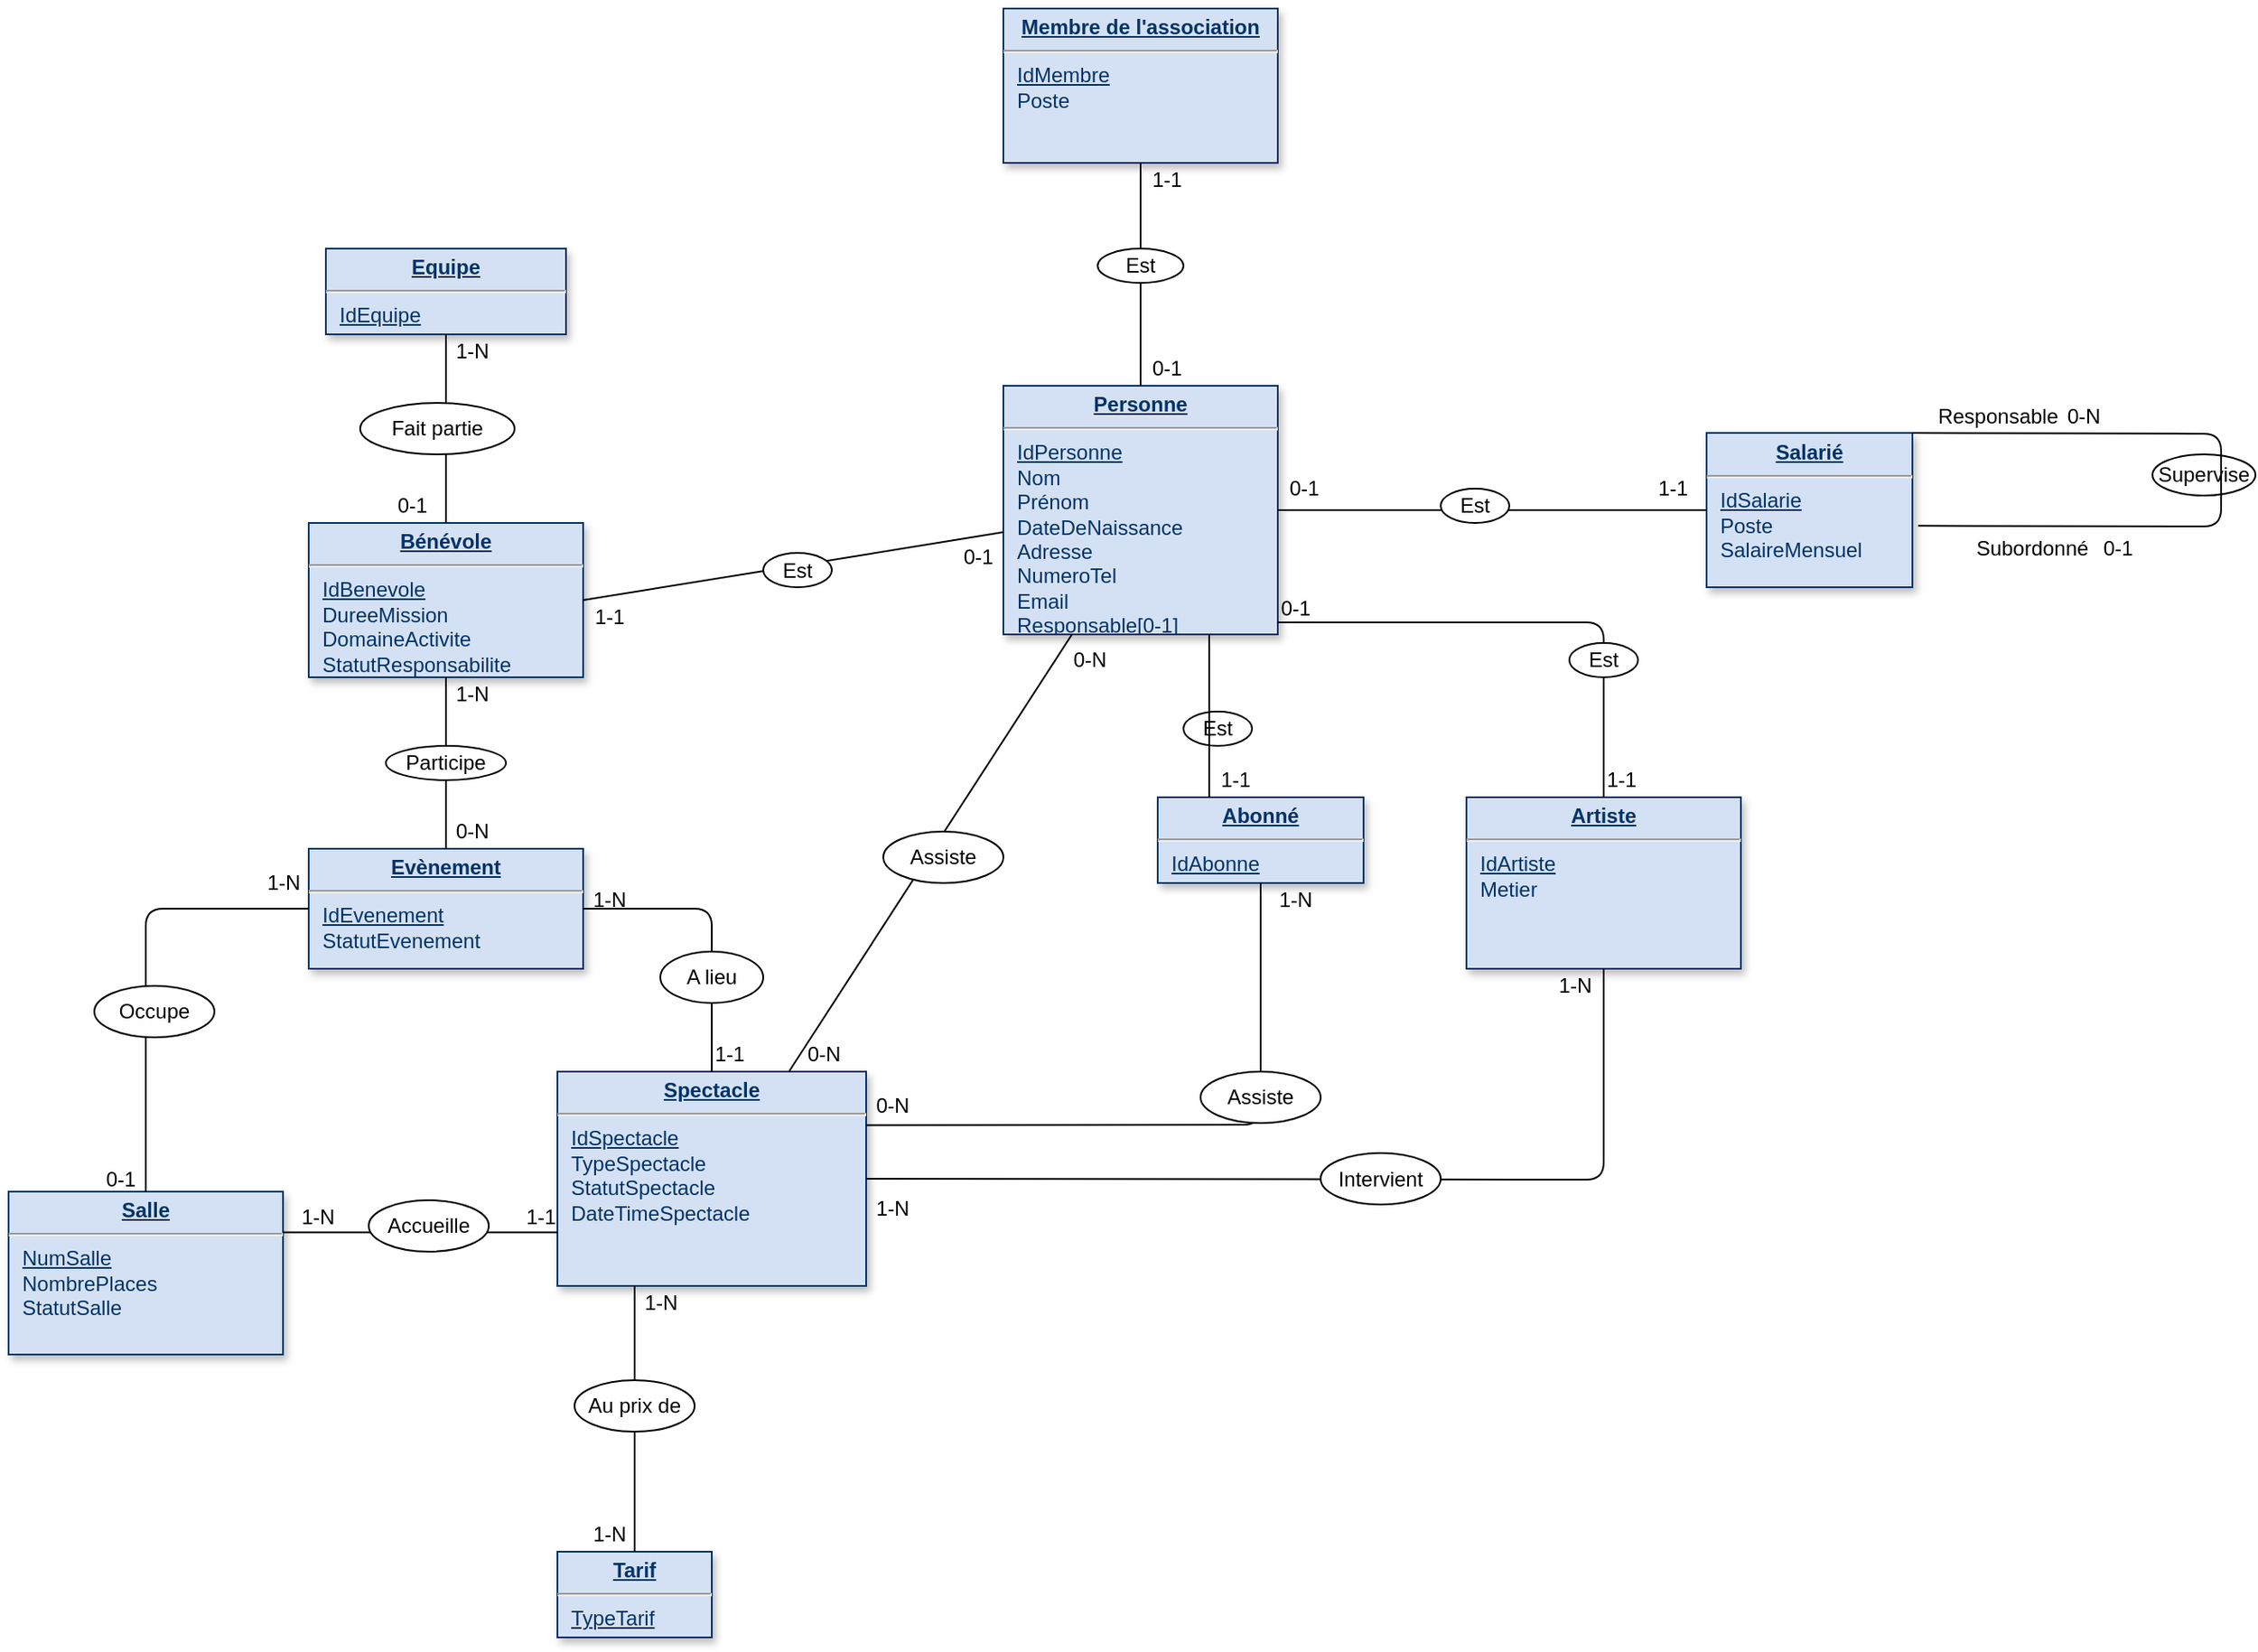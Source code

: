 <mxfile version="14.5.3" type="device"><diagram id="WsoXQUO-bvGQQXiubyZI" name="Page-1"><mxGraphModel dx="1689" dy="2088" grid="1" gridSize="10" guides="1" tooltips="1" connect="1" arrows="1" fold="1" page="1" pageScale="1" pageWidth="827" pageHeight="1169" math="0" shadow="0"><root><mxCell id="0"/><mxCell id="1" parent="0"/><mxCell id="4RZ1Q2TflOnlCEdZbGdB-1" value="&lt;p style=&quot;margin: 0px ; margin-top: 4px ; text-align: center ; text-decoration: underline&quot;&gt;&lt;b&gt;Evènement&lt;/b&gt;&lt;/p&gt;&lt;hr&gt;&lt;p style=&quot;margin: 0px ; margin-left: 8px&quot;&gt;&lt;u&gt;IdEvenement&lt;/u&gt;&lt;/p&gt;&lt;p style=&quot;margin: 0px ; margin-left: 8px&quot;&gt;StatutEvenement&lt;/p&gt;" style="verticalAlign=top;align=left;overflow=fill;fontSize=12;fontFamily=Helvetica;html=1;strokeColor=#003366;shadow=1;fillColor=#D4E1F5;fontColor=#003366" parent="1" vertex="1"><mxGeometry x="345" y="-220" width="160" height="70" as="geometry"/></mxCell><mxCell id="4RZ1Q2TflOnlCEdZbGdB-2" value="&lt;p style=&quot;margin: 0px ; margin-top: 4px ; text-align: center ; text-decoration: underline&quot;&gt;&lt;strong&gt;Personne&lt;/strong&gt;&lt;/p&gt;&lt;hr&gt;&lt;p style=&quot;margin: 0px ; margin-left: 8px&quot;&gt;&lt;u&gt;IdPersonne&lt;/u&gt;&lt;/p&gt;&lt;p style=&quot;margin: 0px ; margin-left: 8px&quot;&gt;Nom&lt;/p&gt;&lt;p style=&quot;margin: 0px ; margin-left: 8px&quot;&gt;Prénom&lt;/p&gt;&lt;p style=&quot;margin: 0px ; margin-left: 8px&quot;&gt;DateDeNaissance&lt;/p&gt;&lt;p style=&quot;margin: 0px ; margin-left: 8px&quot;&gt;Adresse&lt;/p&gt;&lt;p style=&quot;margin: 0px ; margin-left: 8px&quot;&gt;NumeroTel&lt;/p&gt;&lt;p style=&quot;margin: 0px ; margin-left: 8px&quot;&gt;Email&lt;/p&gt;&lt;p style=&quot;margin: 0px ; margin-left: 8px&quot;&gt;Responsable[0-1]&lt;br&gt;&lt;/p&gt;" style="verticalAlign=top;align=left;overflow=fill;fontSize=12;fontFamily=Helvetica;html=1;strokeColor=#003366;shadow=1;fillColor=#D4E1F5;fontColor=#003366" parent="1" vertex="1"><mxGeometry x="750" y="-490" width="160" height="145" as="geometry"/></mxCell><mxCell id="4RZ1Q2TflOnlCEdZbGdB-3" value="&lt;p style=&quot;margin: 0px ; margin-top: 4px ; text-align: center ; text-decoration: underline&quot;&gt;&lt;strong&gt;Spectacle&lt;/strong&gt;&lt;/p&gt;&lt;hr&gt;&lt;p style=&quot;margin: 0px ; margin-left: 8px&quot;&gt;&lt;u&gt;IdSpectacle&lt;/u&gt;&lt;/p&gt;&lt;p style=&quot;margin: 0px ; margin-left: 8px&quot;&gt;TypeSpectacle&lt;/p&gt;&lt;p style=&quot;margin: 0px ; margin-left: 8px&quot;&gt;StatutSpectacle&lt;/p&gt;&lt;p style=&quot;margin: 0px ; margin-left: 8px&quot;&gt;DateTimeSpectacle&lt;/p&gt;&lt;p style=&quot;margin: 0px ; margin-left: 8px&quot;&gt;&lt;br&gt;&lt;/p&gt;" style="verticalAlign=top;align=left;overflow=fill;fontSize=12;fontFamily=Helvetica;html=1;strokeColor=#003366;shadow=1;fillColor=#D4E1F5;fontColor=#003366" parent="1" vertex="1"><mxGeometry x="490" y="-90" width="180" height="125" as="geometry"/></mxCell><mxCell id="4RZ1Q2TflOnlCEdZbGdB-4" value="&lt;p style=&quot;margin: 0px ; margin-top: 4px ; text-align: center ; text-decoration: underline&quot;&gt;&lt;strong&gt;Bénévole&lt;/strong&gt;&lt;/p&gt;&lt;hr&gt;&lt;p style=&quot;margin: 0px ; margin-left: 8px&quot;&gt;&lt;u&gt;IdBenevole&lt;/u&gt;&lt;/p&gt;&lt;p style=&quot;margin: 0px ; margin-left: 8px&quot;&gt;DureeMission&lt;/p&gt;&lt;p style=&quot;margin: 0px ; margin-left: 8px&quot;&gt;DomaineActivite&lt;/p&gt;&lt;p style=&quot;margin: 0px ; margin-left: 8px&quot;&gt;StatutResponsabilite&lt;/p&gt;&lt;p style=&quot;margin: 0px ; margin-left: 8px&quot;&gt;&lt;br&gt;&lt;/p&gt;&lt;p style=&quot;margin: 0px ; margin-left: 8px&quot;&gt;&lt;br&gt;&lt;/p&gt;" style="verticalAlign=top;align=left;overflow=fill;fontSize=12;fontFamily=Helvetica;html=1;strokeColor=#003366;shadow=1;fillColor=#D4E1F5;fontColor=#003366" parent="1" vertex="1"><mxGeometry x="345" y="-410" width="160" height="90" as="geometry"/></mxCell><mxCell id="4RZ1Q2TflOnlCEdZbGdB-5" value="&lt;p style=&quot;margin: 0px ; margin-top: 4px ; text-align: center ; text-decoration: underline&quot;&gt;&lt;strong&gt;Artiste&lt;/strong&gt;&lt;/p&gt;&lt;hr&gt;&lt;p style=&quot;margin: 0px ; margin-left: 8px&quot;&gt;&lt;u&gt;IdArtiste&lt;/u&gt;&lt;/p&gt;&lt;p style=&quot;margin: 0px ; margin-left: 8px&quot;&gt;&lt;span&gt;Metier&lt;/span&gt;&lt;br&gt;&lt;/p&gt;&lt;p style=&quot;margin: 0px ; margin-left: 8px&quot;&gt;&lt;br&gt;&lt;/p&gt;" style="verticalAlign=top;align=left;overflow=fill;fontSize=12;fontFamily=Helvetica;html=1;strokeColor=#003366;shadow=1;fillColor=#D4E1F5;fontColor=#003366" parent="1" vertex="1"><mxGeometry x="1020.0" y="-250.0" width="160" height="100" as="geometry"/></mxCell><mxCell id="4RZ1Q2TflOnlCEdZbGdB-6" value="&lt;p style=&quot;margin: 0px ; margin-top: 4px ; text-align: center ; text-decoration: underline&quot;&gt;&lt;b&gt;Salle&lt;/b&gt;&lt;/p&gt;&lt;hr&gt;&lt;p style=&quot;margin: 0px ; margin-left: 8px&quot;&gt;&lt;u&gt;NumSalle&lt;/u&gt;&lt;/p&gt;&lt;p style=&quot;margin: 0px ; margin-left: 8px&quot;&gt;NombrePlaces&lt;/p&gt;&lt;p style=&quot;margin: 0px ; margin-left: 8px&quot;&gt;StatutSalle&lt;/p&gt;" style="verticalAlign=top;align=left;overflow=fill;fontSize=12;fontFamily=Helvetica;html=1;strokeColor=#003366;shadow=1;fillColor=#D4E1F5;fontColor=#003366" parent="1" vertex="1"><mxGeometry x="170" y="-20" width="160" height="95" as="geometry"/></mxCell><mxCell id="4RZ1Q2TflOnlCEdZbGdB-8" value="&lt;p style=&quot;margin: 0px ; margin-top: 4px ; text-align: center ; text-decoration: underline&quot;&gt;&lt;b&gt;Salarié&lt;/b&gt;&lt;/p&gt;&lt;hr&gt;&lt;p style=&quot;margin: 0px ; margin-left: 8px&quot;&gt;&lt;span&gt;&lt;u&gt;IdSalarie&lt;/u&gt;&lt;/span&gt;&lt;br&gt;&lt;/p&gt;&lt;p style=&quot;margin: 0px ; margin-left: 8px&quot;&gt;&lt;span&gt;Poste&lt;/span&gt;&lt;br&gt;&lt;/p&gt;&lt;p style=&quot;margin: 0px ; margin-left: 8px&quot;&gt;&lt;span&gt;SalaireMensuel&lt;/span&gt;&lt;/p&gt;" style="verticalAlign=top;align=left;overflow=fill;fontSize=12;fontFamily=Helvetica;html=1;strokeColor=#003366;shadow=1;fillColor=#D4E1F5;fontColor=#003366" parent="1" vertex="1"><mxGeometry x="1160" y="-462.5" width="120" height="90" as="geometry"/></mxCell><mxCell id="4RZ1Q2TflOnlCEdZbGdB-9" value="&lt;p style=&quot;margin: 0px ; margin-top: 4px ; text-align: center ; text-decoration: underline&quot;&gt;&lt;b&gt;Membre de l'association&lt;/b&gt;&lt;/p&gt;&lt;hr&gt;&lt;p style=&quot;margin: 0px ; margin-left: 8px&quot;&gt;&lt;u&gt;IdMembre&lt;/u&gt;&lt;/p&gt;&lt;p style=&quot;margin: 0px ; margin-left: 8px&quot;&gt;Poste&lt;/p&gt;&lt;p style=&quot;margin: 0px ; margin-left: 8px&quot;&gt;&lt;br&gt;&lt;/p&gt;" style="verticalAlign=top;align=left;overflow=fill;fontSize=12;fontFamily=Helvetica;html=1;strokeColor=#003366;shadow=1;fillColor=#D4E1F5;fontColor=#003366" parent="1" vertex="1"><mxGeometry x="750" y="-710" width="160" height="90" as="geometry"/></mxCell><mxCell id="4RZ1Q2TflOnlCEdZbGdB-12" value="&lt;p style=&quot;margin: 0px ; margin-top: 4px ; text-align: center ; text-decoration: underline&quot;&gt;&lt;b&gt;Abonné&lt;/b&gt;&lt;/p&gt;&lt;hr&gt;&lt;p style=&quot;margin: 0px ; margin-left: 8px&quot;&gt;&lt;u&gt;IdAbonne&lt;/u&gt;&lt;/p&gt;&lt;p style=&quot;margin: 0px ; margin-left: 8px&quot;&gt;&lt;br&gt;&lt;/p&gt;" style="verticalAlign=top;align=left;overflow=fill;fontSize=12;fontFamily=Helvetica;html=1;strokeColor=#003366;shadow=1;fillColor=#D4E1F5;fontColor=#003366" parent="1" vertex="1"><mxGeometry x="840" y="-250" width="120" height="50" as="geometry"/></mxCell><mxCell id="4RZ1Q2TflOnlCEdZbGdB-13" value="&lt;p style=&quot;margin: 0px ; margin-top: 4px ; text-align: center ; text-decoration: underline&quot;&gt;&lt;b&gt;Tarif&lt;/b&gt;&lt;/p&gt;&lt;hr&gt;&lt;p style=&quot;margin: 0px ; margin-left: 8px&quot;&gt;&lt;u&gt;TypeTarif&lt;/u&gt;&lt;/p&gt;" style="verticalAlign=top;align=left;overflow=fill;fontSize=12;fontFamily=Helvetica;html=1;strokeColor=#003366;shadow=1;fillColor=#D4E1F5;fontColor=#003366" parent="1" vertex="1"><mxGeometry x="490" y="190" width="90" height="50" as="geometry"/></mxCell><mxCell id="4RZ1Q2TflOnlCEdZbGdB-14" value="&lt;p style=&quot;margin: 0px ; margin-top: 4px ; text-align: center ; text-decoration: underline&quot;&gt;&lt;b&gt;Equipe&lt;/b&gt;&lt;/p&gt;&lt;hr&gt;&lt;p style=&quot;margin: 0px ; margin-left: 8px&quot;&gt;&lt;u&gt;IdEquipe&lt;/u&gt;&lt;/p&gt;&lt;p style=&quot;margin: 0px ; margin-left: 8px&quot;&gt;&lt;br&gt;&lt;/p&gt;&lt;p style=&quot;margin: 0px ; margin-left: 8px&quot;&gt;&lt;br&gt;&lt;/p&gt;" style="verticalAlign=top;align=left;overflow=fill;fontSize=12;fontFamily=Helvetica;html=1;strokeColor=#003366;shadow=1;fillColor=#D4E1F5;fontColor=#003366" parent="1" vertex="1"><mxGeometry x="355" y="-570" width="140" height="50" as="geometry"/></mxCell><mxCell id="4RZ1Q2TflOnlCEdZbGdB-15" value="" style="endArrow=none;html=1;entryX=0;entryY=0.75;entryDx=0;entryDy=0;exitX=1;exitY=0.25;exitDx=0;exitDy=0;" parent="1" source="4RZ1Q2TflOnlCEdZbGdB-6" target="4RZ1Q2TflOnlCEdZbGdB-3" edge="1"><mxGeometry width="50" height="50" relative="1" as="geometry"><mxPoint x="340" y="85" as="sourcePoint"/><mxPoint x="390" y="35" as="targetPoint"/></mxGeometry></mxCell><mxCell id="4RZ1Q2TflOnlCEdZbGdB-16" value="" style="endArrow=none;html=1;exitX=0.5;exitY=1;exitDx=0;exitDy=0;entryX=0.5;entryY=0;entryDx=0;entryDy=0;" parent="1" source="4RZ1Q2TflOnlCEdZbGdB-4" target="4RZ1Q2TflOnlCEdZbGdB-1" edge="1"><mxGeometry width="50" height="50" relative="1" as="geometry"><mxPoint x="290" y="-140" as="sourcePoint"/><mxPoint x="340" y="-190" as="targetPoint"/></mxGeometry></mxCell><mxCell id="4RZ1Q2TflOnlCEdZbGdB-17" value="" style="endArrow=none;html=1;entryX=1;entryY=0.5;entryDx=0;entryDy=0;" parent="1" source="4RZ1Q2TflOnlCEdZbGdB-3" target="4RZ1Q2TflOnlCEdZbGdB-1" edge="1"><mxGeometry width="50" height="50" relative="1" as="geometry"><mxPoint x="450" y="-100" as="sourcePoint"/><mxPoint x="500" y="-150" as="targetPoint"/><Array as="points"><mxPoint x="580" y="-185"/></Array></mxGeometry></mxCell><mxCell id="4RZ1Q2TflOnlCEdZbGdB-18" value="" style="endArrow=none;html=1;entryX=0.5;entryY=1;entryDx=0;entryDy=0;exitX=1;exitY=0.5;exitDx=0;exitDy=0;" parent="1" source="4RZ1Q2TflOnlCEdZbGdB-3" target="4RZ1Q2TflOnlCEdZbGdB-5" edge="1"><mxGeometry width="50" height="50" relative="1" as="geometry"><mxPoint x="670" y="-15" as="sourcePoint"/><mxPoint x="720" y="-65" as="targetPoint"/><Array as="points"><mxPoint x="1100" y="-27"/></Array></mxGeometry></mxCell><mxCell id="4RZ1Q2TflOnlCEdZbGdB-19" value="" style="endArrow=none;html=1;entryX=0.25;entryY=1;entryDx=0;entryDy=0;exitX=0.5;exitY=0;exitDx=0;exitDy=0;" parent="1" source="4RZ1Q2TflOnlCEdZbGdB-13" target="4RZ1Q2TflOnlCEdZbGdB-3" edge="1"><mxGeometry width="50" height="50" relative="1" as="geometry"><mxPoint x="480" y="85" as="sourcePoint"/><mxPoint x="530" y="35" as="targetPoint"/></mxGeometry></mxCell><mxCell id="4RZ1Q2TflOnlCEdZbGdB-21" value="" style="endArrow=none;html=1;exitX=0.5;exitY=0;exitDx=0;exitDy=0;entryX=1;entryY=0.952;entryDx=0;entryDy=0;entryPerimeter=0;" parent="1" source="4RZ1Q2TflOnlCEdZbGdB-5" target="4RZ1Q2TflOnlCEdZbGdB-2" edge="1"><mxGeometry width="50" height="50" relative="1" as="geometry"><mxPoint x="1230" y="-280" as="sourcePoint"/><mxPoint x="960" y="-323.097" as="targetPoint"/><Array as="points"><mxPoint x="1100" y="-352"/></Array></mxGeometry></mxCell><mxCell id="4RZ1Q2TflOnlCEdZbGdB-22" value="" style="endArrow=none;html=1;exitX=0.5;exitY=0;exitDx=0;exitDy=0;entryX=0.5;entryY=1;entryDx=0;entryDy=0;" parent="1" source="4RZ1Q2TflOnlCEdZbGdB-2" target="4RZ1Q2TflOnlCEdZbGdB-9" edge="1"><mxGeometry width="50" height="50" relative="1" as="geometry"><mxPoint x="730" y="-410" as="sourcePoint"/><mxPoint x="780" y="-460" as="targetPoint"/></mxGeometry></mxCell><mxCell id="4RZ1Q2TflOnlCEdZbGdB-25" value="" style="endArrow=none;html=1;entryX=0.5;entryY=1;entryDx=0;entryDy=0;exitX=0.5;exitY=0;exitDx=0;exitDy=0;" parent="1" source="4RZ1Q2TflOnlCEdZbGdB-4" target="4RZ1Q2TflOnlCEdZbGdB-14" edge="1"><mxGeometry width="50" height="50" relative="1" as="geometry"><mxPoint x="180" y="-230" as="sourcePoint"/><mxPoint x="230" y="-280" as="targetPoint"/><Array as="points"/></mxGeometry></mxCell><mxCell id="4RZ1Q2TflOnlCEdZbGdB-27" value="" style="endArrow=none;html=1;entryX=0.5;entryY=1;entryDx=0;entryDy=0;exitX=1;exitY=0.25;exitDx=0;exitDy=0;" parent="1" source="4RZ1Q2TflOnlCEdZbGdB-3" target="4RZ1Q2TflOnlCEdZbGdB-12" edge="1"><mxGeometry width="50" height="50" relative="1" as="geometry"><mxPoint x="917.96" y="-49.025" as="sourcePoint"/><mxPoint x="1070" y="-60" as="targetPoint"/><Array as="points"><mxPoint x="900" y="-59"/></Array></mxGeometry></mxCell><mxCell id="4RZ1Q2TflOnlCEdZbGdB-30" value="" style="endArrow=none;html=1;exitX=1;exitY=0.5;exitDx=0;exitDy=0;" parent="1" source="4RZ1Q2TflOnlCEdZbGdB-4" target="4RZ1Q2TflOnlCEdZbGdB-2" edge="1"><mxGeometry width="50" height="50" relative="1" as="geometry"><mxPoint x="520" y="-340" as="sourcePoint"/><mxPoint x="570" y="-390" as="targetPoint"/></mxGeometry></mxCell><mxCell id="4RZ1Q2TflOnlCEdZbGdB-32" value="" style="endArrow=none;html=1;entryX=0;entryY=0.5;entryDx=0;entryDy=0;exitX=1;exitY=0.5;exitDx=0;exitDy=0;" parent="1" source="4RZ1Q2TflOnlCEdZbGdB-2" target="4RZ1Q2TflOnlCEdZbGdB-8" edge="1"><mxGeometry width="50" height="50" relative="1" as="geometry"><mxPoint x="1090" y="-460" as="sourcePoint"/><mxPoint x="1140" y="-510" as="targetPoint"/></mxGeometry></mxCell><mxCell id="4RZ1Q2TflOnlCEdZbGdB-33" value="Accueille" style="ellipse;whiteSpace=wrap;html=1;" parent="1" vertex="1"><mxGeometry x="380" y="-15" width="70" height="30" as="geometry"/></mxCell><mxCell id="4RZ1Q2TflOnlCEdZbGdB-34" value="1-N" style="text;html=1;align=center;verticalAlign=middle;resizable=0;points=[];autosize=1;" parent="1" vertex="1"><mxGeometry x="335" y="-15" width="30" height="20" as="geometry"/></mxCell><mxCell id="4RZ1Q2TflOnlCEdZbGdB-35" value="1-1" style="text;html=1;align=center;verticalAlign=middle;resizable=0;points=[];autosize=1;" parent="1" vertex="1"><mxGeometry x="465" y="-15" width="30" height="20" as="geometry"/></mxCell><mxCell id="4RZ1Q2TflOnlCEdZbGdB-36" value="A lieu" style="ellipse;whiteSpace=wrap;html=1;" parent="1" vertex="1"><mxGeometry x="550" y="-160" width="60" height="30" as="geometry"/></mxCell><mxCell id="4RZ1Q2TflOnlCEdZbGdB-37" value="1-N" style="text;html=1;align=center;verticalAlign=middle;resizable=0;points=[];autosize=1;" parent="1" vertex="1"><mxGeometry x="505" y="-200" width="30" height="20" as="geometry"/></mxCell><mxCell id="4RZ1Q2TflOnlCEdZbGdB-38" value="1-1" style="text;html=1;align=center;verticalAlign=middle;resizable=0;points=[];autosize=1;" parent="1" vertex="1"><mxGeometry x="575" y="-110" width="30" height="20" as="geometry"/></mxCell><mxCell id="4RZ1Q2TflOnlCEdZbGdB-39" value="0-N" style="text;html=1;align=center;verticalAlign=middle;resizable=0;points=[];autosize=1;" parent="1" vertex="1"><mxGeometry x="425" y="-240" width="30" height="20" as="geometry"/></mxCell><mxCell id="4RZ1Q2TflOnlCEdZbGdB-40" value="1-N" style="text;html=1;align=center;verticalAlign=middle;resizable=0;points=[];autosize=1;" parent="1" vertex="1"><mxGeometry x="425" y="-320" width="30" height="20" as="geometry"/></mxCell><mxCell id="4RZ1Q2TflOnlCEdZbGdB-41" value="Participe" style="ellipse;whiteSpace=wrap;html=1;" parent="1" vertex="1"><mxGeometry x="390" y="-280" width="70" height="20" as="geometry"/></mxCell><mxCell id="4RZ1Q2TflOnlCEdZbGdB-42" value="1-N" style="text;html=1;align=center;verticalAlign=middle;resizable=0;points=[];autosize=1;" parent="1" vertex="1"><mxGeometry x="535" y="35" width="30" height="20" as="geometry"/></mxCell><mxCell id="4RZ1Q2TflOnlCEdZbGdB-43" value="1-N" style="text;html=1;align=center;verticalAlign=middle;resizable=0;points=[];autosize=1;" parent="1" vertex="1"><mxGeometry x="505" y="170" width="30" height="20" as="geometry"/></mxCell><mxCell id="4RZ1Q2TflOnlCEdZbGdB-44" value="Au prix de" style="ellipse;whiteSpace=wrap;html=1;" parent="1" vertex="1"><mxGeometry x="500" y="90" width="70" height="30" as="geometry"/></mxCell><mxCell id="4RZ1Q2TflOnlCEdZbGdB-46" value="1-N" style="text;html=1;align=center;verticalAlign=middle;resizable=0;points=[];autosize=1;" parent="1" vertex="1"><mxGeometry x="670" y="-20" width="30" height="20" as="geometry"/></mxCell><mxCell id="4RZ1Q2TflOnlCEdZbGdB-48" value="1-1" style="text;html=1;align=center;verticalAlign=middle;resizable=0;points=[];autosize=1;" parent="1" vertex="1"><mxGeometry x="870" y="-270" width="30" height="20" as="geometry"/></mxCell><mxCell id="4RZ1Q2TflOnlCEdZbGdB-50" value="Est" style="ellipse;whiteSpace=wrap;html=1;" parent="1" vertex="1"><mxGeometry x="855" y="-300" width="40" height="20" as="geometry"/></mxCell><mxCell id="4RZ1Q2TflOnlCEdZbGdB-51" value="1-1" style="text;html=1;align=center;verticalAlign=middle;resizable=0;points=[];autosize=1;" parent="1" vertex="1"><mxGeometry x="830" y="-620" width="30" height="20" as="geometry"/></mxCell><mxCell id="4RZ1Q2TflOnlCEdZbGdB-52" value="0-1" style="text;html=1;align=center;verticalAlign=middle;resizable=0;points=[];autosize=1;" parent="1" vertex="1"><mxGeometry x="830" y="-510" width="30" height="20" as="geometry"/></mxCell><mxCell id="4RZ1Q2TflOnlCEdZbGdB-53" value="Est" style="ellipse;whiteSpace=wrap;html=1;" parent="1" vertex="1"><mxGeometry x="805" y="-570" width="50" height="20" as="geometry"/></mxCell><mxCell id="4RZ1Q2TflOnlCEdZbGdB-71" value="Est" style="ellipse;whiteSpace=wrap;html=1;" parent="1" vertex="1"><mxGeometry x="610" y="-392.5" width="40" height="20" as="geometry"/></mxCell><mxCell id="4RZ1Q2TflOnlCEdZbGdB-72" value="1-1" style="text;html=1;align=center;verticalAlign=middle;resizable=0;points=[];autosize=1;" parent="1" vertex="1"><mxGeometry x="505" y="-365" width="30" height="20" as="geometry"/></mxCell><mxCell id="4RZ1Q2TflOnlCEdZbGdB-73" value="0-1" style="text;html=1;align=center;verticalAlign=middle;resizable=0;points=[];autosize=1;" parent="1" vertex="1"><mxGeometry x="720" y="-400" width="30" height="20" as="geometry"/></mxCell><mxCell id="4RZ1Q2TflOnlCEdZbGdB-74" value="0-1" style="text;html=1;align=center;verticalAlign=middle;resizable=0;points=[];autosize=1;" parent="1" vertex="1"><mxGeometry x="390" y="-430" width="30" height="20" as="geometry"/></mxCell><mxCell id="4RZ1Q2TflOnlCEdZbGdB-75" value="Fait partie" style="ellipse;whiteSpace=wrap;html=1;" parent="1" vertex="1"><mxGeometry x="375" y="-480" width="90" height="30" as="geometry"/></mxCell><mxCell id="4RZ1Q2TflOnlCEdZbGdB-76" value="1-N" style="text;html=1;align=center;verticalAlign=middle;resizable=0;points=[];autosize=1;" parent="1" vertex="1"><mxGeometry x="425" y="-520" width="30" height="20" as="geometry"/></mxCell><mxCell id="4RZ1Q2TflOnlCEdZbGdB-80" value="Est" style="ellipse;whiteSpace=wrap;html=1;" parent="1" vertex="1"><mxGeometry x="1005" y="-430" width="40" height="20" as="geometry"/></mxCell><mxCell id="4RZ1Q2TflOnlCEdZbGdB-81" value="1-1" style="text;html=1;align=center;verticalAlign=middle;resizable=0;points=[];autosize=1;" parent="1" vertex="1"><mxGeometry x="1125" y="-440" width="30" height="20" as="geometry"/></mxCell><mxCell id="4RZ1Q2TflOnlCEdZbGdB-82" value="0-1" style="text;html=1;align=center;verticalAlign=middle;resizable=0;points=[];autosize=1;" parent="1" vertex="1"><mxGeometry x="910" y="-440" width="30" height="20" as="geometry"/></mxCell><mxCell id="4RZ1Q2TflOnlCEdZbGdB-89" value="Responsable" style="text;html=1;strokeColor=none;fillColor=none;align=center;verticalAlign=middle;whiteSpace=wrap;rounded=0;" parent="1" vertex="1"><mxGeometry x="1310" y="-482.5" width="40" height="20" as="geometry"/></mxCell><mxCell id="4RZ1Q2TflOnlCEdZbGdB-90" value="0-N" style="text;html=1;strokeColor=none;fillColor=none;align=center;verticalAlign=middle;whiteSpace=wrap;rounded=0;" parent="1" vertex="1"><mxGeometry x="1360" y="-482.5" width="40" height="20" as="geometry"/></mxCell><mxCell id="4RZ1Q2TflOnlCEdZbGdB-91" value="Supervise" style="ellipse;whiteSpace=wrap;html=1;" parent="1" vertex="1"><mxGeometry x="1420" y="-450" width="60" height="24" as="geometry"/></mxCell><mxCell id="4RZ1Q2TflOnlCEdZbGdB-92" value="Subordonné" style="text;html=1;strokeColor=none;fillColor=none;align=center;verticalAlign=middle;whiteSpace=wrap;rounded=0;" parent="1" vertex="1"><mxGeometry x="1330" y="-405" width="40" height="20" as="geometry"/></mxCell><mxCell id="4RZ1Q2TflOnlCEdZbGdB-93" value="0-1" style="text;html=1;strokeColor=none;fillColor=none;align=center;verticalAlign=middle;whiteSpace=wrap;rounded=0;" parent="1" vertex="1"><mxGeometry x="1380" y="-405" width="40" height="20" as="geometry"/></mxCell><mxCell id="4RZ1Q2TflOnlCEdZbGdB-94" value="" style="endArrow=none;html=1;exitX=0.75;exitY=1;exitDx=0;exitDy=0;entryX=0.25;entryY=0;entryDx=0;entryDy=0;" parent="1" source="4RZ1Q2TflOnlCEdZbGdB-2" target="4RZ1Q2TflOnlCEdZbGdB-12" edge="1"><mxGeometry width="50" height="50" relative="1" as="geometry"><mxPoint x="690" y="-230" as="sourcePoint"/><mxPoint x="1103" y="-300" as="targetPoint"/></mxGeometry></mxCell><mxCell id="4RZ1Q2TflOnlCEdZbGdB-95" value="1-1" style="text;html=1;align=center;verticalAlign=middle;resizable=0;points=[];autosize=1;" parent="1" vertex="1"><mxGeometry x="1095" y="-270" width="30" height="20" as="geometry"/></mxCell><mxCell id="jMvhkh6z73Ca8xY49-4W-1" value="" style="endArrow=none;html=1;exitX=1;exitY=0;exitDx=0;exitDy=0;entryX=1.028;entryY=0.602;entryDx=0;entryDy=0;entryPerimeter=0;" edge="1" parent="1" source="4RZ1Q2TflOnlCEdZbGdB-8" target="4RZ1Q2TflOnlCEdZbGdB-8"><mxGeometry width="50" height="50" relative="1" as="geometry"><mxPoint x="1210" y="-520" as="sourcePoint"/><mxPoint x="1340" y="-330" as="targetPoint"/><Array as="points"><mxPoint x="1460" y="-462"/><mxPoint x="1460" y="-408"/></Array></mxGeometry></mxCell><mxCell id="jMvhkh6z73Ca8xY49-4W-3" value="" style="endArrow=none;html=1;entryX=0;entryY=0.5;entryDx=0;entryDy=0;exitX=0.5;exitY=0;exitDx=0;exitDy=0;" edge="1" parent="1" source="4RZ1Q2TflOnlCEdZbGdB-6" target="4RZ1Q2TflOnlCEdZbGdB-1"><mxGeometry width="50" height="50" relative="1" as="geometry"><mxPoint x="200" y="-70" as="sourcePoint"/><mxPoint x="250" y="-120" as="targetPoint"/><Array as="points"><mxPoint x="250" y="-185"/></Array></mxGeometry></mxCell><mxCell id="jMvhkh6z73Ca8xY49-4W-4" value="Occupe" style="ellipse;whiteSpace=wrap;html=1;" vertex="1" parent="1"><mxGeometry x="220" y="-140" width="70" height="30" as="geometry"/></mxCell><mxCell id="jMvhkh6z73Ca8xY49-4W-5" value="1-N" style="text;html=1;align=center;verticalAlign=middle;resizable=0;points=[];autosize=1;" vertex="1" parent="1"><mxGeometry x="315" y="-210" width="30" height="20" as="geometry"/></mxCell><mxCell id="jMvhkh6z73Ca8xY49-4W-6" value="0-1" style="text;html=1;align=center;verticalAlign=middle;resizable=0;points=[];autosize=1;" vertex="1" parent="1"><mxGeometry x="220" y="-37.5" width="30" height="20" as="geometry"/></mxCell><mxCell id="jMvhkh6z73Ca8xY49-4W-7" value="" style="endArrow=none;html=1;exitX=0.75;exitY=0;exitDx=0;exitDy=0;entryX=0.25;entryY=1;entryDx=0;entryDy=0;" edge="1" parent="1" source="4RZ1Q2TflOnlCEdZbGdB-3" target="4RZ1Q2TflOnlCEdZbGdB-2"><mxGeometry width="50" height="50" relative="1" as="geometry"><mxPoint x="690" y="-250" as="sourcePoint"/><mxPoint x="780" y="-320" as="targetPoint"/></mxGeometry></mxCell><mxCell id="jMvhkh6z73Ca8xY49-4W-9" value="0-N" style="text;html=1;align=center;verticalAlign=middle;resizable=0;points=[];autosize=1;" vertex="1" parent="1"><mxGeometry x="785" y="-340" width="30" height="20" as="geometry"/></mxCell><mxCell id="jMvhkh6z73Ca8xY49-4W-12" value="0-N" style="text;html=1;align=center;verticalAlign=middle;resizable=0;points=[];autosize=1;" vertex="1" parent="1"><mxGeometry x="630" y="-110" width="30" height="20" as="geometry"/></mxCell><mxCell id="jMvhkh6z73Ca8xY49-4W-17" value="Est" style="ellipse;whiteSpace=wrap;html=1;" vertex="1" parent="1"><mxGeometry x="1080" y="-340" width="40" height="20" as="geometry"/></mxCell><mxCell id="jMvhkh6z73Ca8xY49-4W-20" value="Intervient" style="ellipse;whiteSpace=wrap;html=1;" vertex="1" parent="1"><mxGeometry x="935" y="-42.5" width="70" height="30" as="geometry"/></mxCell><mxCell id="jMvhkh6z73Ca8xY49-4W-21" value="1-N" style="text;html=1;align=center;verticalAlign=middle;resizable=0;points=[];autosize=1;" vertex="1" parent="1"><mxGeometry x="1067.5" y="-150" width="30" height="20" as="geometry"/></mxCell><mxCell id="jMvhkh6z73Ca8xY49-4W-23" value="Assiste&lt;span style=&quot;color: rgba(0 , 0 , 0 , 0) ; font-family: monospace ; font-size: 0px&quot;&gt;%3CmxGraphModel%3E%3Croot%3E%3CmxCell%20id%3D%220%22%2F%3E%3CmxCell%20id%3D%221%22%20parent%3D%220%22%2F%3E%3CmxCell%20id%3D%222%22%20value%3D%22Est%22%20style%3D%22ellipse%3BwhiteSpace%3Dwrap%3Bhtml%3D1%3B%22%20vertex%3D%221%22%20parent%3D%221%22%3E%3CmxGeometry%20x%3D%22900%22%20y%3D%22-300%22%20width%3D%2240%22%20height%3D%2220%22%20as%3D%22geometry%22%2F%3E%3C%2FmxCell%3E%3C%2Froot%3E%3C%2FmxGraphModel%3E&lt;/span&gt;" style="ellipse;whiteSpace=wrap;html=1;" vertex="1" parent="1"><mxGeometry x="680" y="-230" width="70" height="30" as="geometry"/></mxCell><mxCell id="jMvhkh6z73Ca8xY49-4W-25" value="Assiste&lt;span style=&quot;color: rgba(0 , 0 , 0 , 0) ; font-family: monospace ; font-size: 0px&quot;&gt;%3CmxGraphModel%3E%3Croot%3E%3CmxCell%20id%3D%220%22%2F%3E%3CmxCell%20id%3D%221%22%20parent%3D%220%22%2F%3E%3CmxCell%20id%3D%222%22%20value%3D%22Est%22%20style%3D%22ellipse%3BwhiteSpace%3Dwrap%3Bhtml%3D1%3B%22%20vertex%3D%221%22%20parent%3D%221%22%3E%3CmxGeometry%20x%3D%22900%22%20y%3D%22-300%22%20width%3D%2240%22%20height%3D%2220%22%20as%3D%22geometry%22%2F%3E%3C%2FmxCell%3E%3C%2Froot%3E%3C%2FmxGraphModel%3E&lt;/span&gt;" style="ellipse;whiteSpace=wrap;html=1;" vertex="1" parent="1"><mxGeometry x="865" y="-90" width="70" height="30" as="geometry"/></mxCell><mxCell id="jMvhkh6z73Ca8xY49-4W-26" value="1-N" style="text;html=1;align=center;verticalAlign=middle;resizable=0;points=[];autosize=1;" vertex="1" parent="1"><mxGeometry x="905" y="-200" width="30" height="20" as="geometry"/></mxCell><mxCell id="jMvhkh6z73Ca8xY49-4W-27" value="0-N" style="text;html=1;align=center;verticalAlign=middle;resizable=0;points=[];autosize=1;" vertex="1" parent="1"><mxGeometry x="670" y="-80" width="30" height="20" as="geometry"/></mxCell><mxCell id="jMvhkh6z73Ca8xY49-4W-28" value="0-1" style="text;html=1;align=center;verticalAlign=middle;resizable=0;points=[];autosize=1;" vertex="1" parent="1"><mxGeometry x="905" y="-370" width="30" height="20" as="geometry"/></mxCell></root></mxGraphModel></diagram></mxfile>